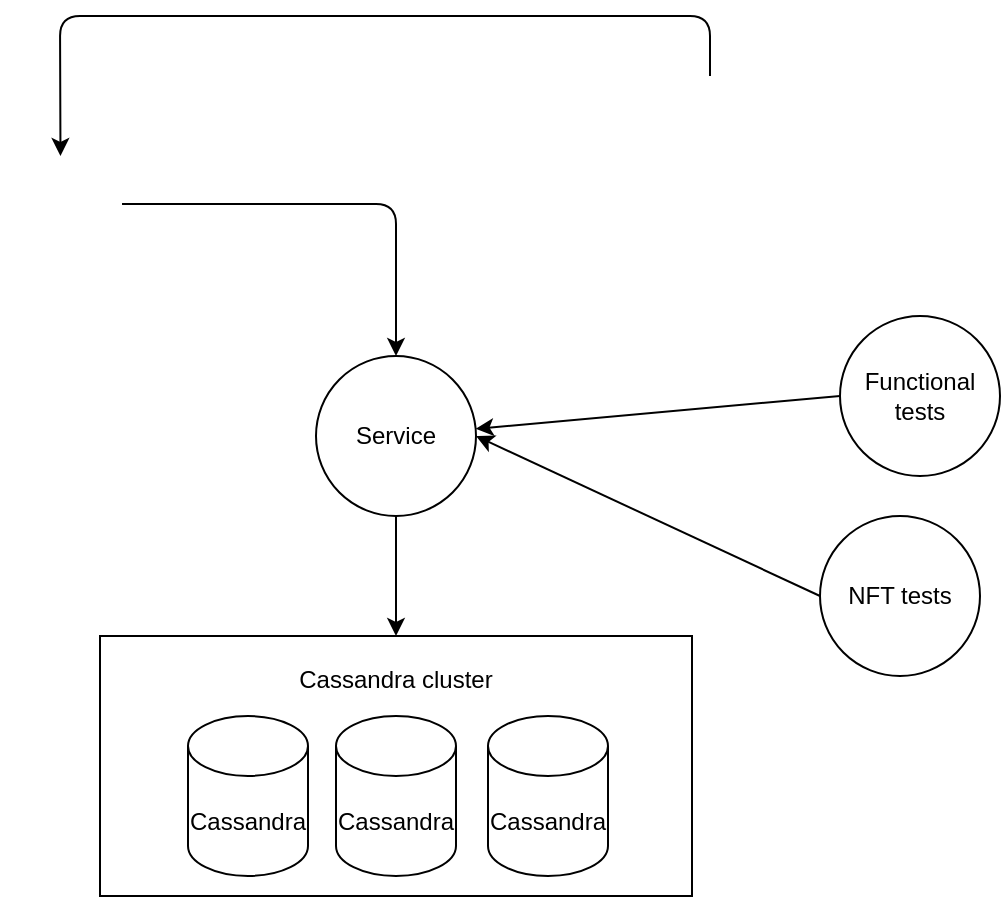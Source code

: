 <mxfile version="13.8.6" type="device"><diagram id="Sa26OOU0Six6KLZNJvlq" name="Page-1"><mxGraphModel dx="1599" dy="1036" grid="1" gridSize="10" guides="1" tooltips="1" connect="1" arrows="1" fold="1" page="1" pageScale="1" pageWidth="827" pageHeight="1169" math="0" shadow="0"><root><mxCell id="0"/><mxCell id="1" parent="0"/><mxCell id="gWATxLMbBYmmrLJS4X-5-1" value="" style="shape=image;verticalLabelPosition=bottom;labelBackgroundColor=#ffffff;verticalAlign=top;aspect=fixed;imageAspect=0;image=https://upload.wikimedia.org/wikipedia/commons/thumb/3/38/Prometheus_software_logo.svg/1200px-Prometheus_software_logo.svg.png;" vertex="1" parent="1"><mxGeometry x="130" y="110" width="60.47" height="60" as="geometry"/></mxCell><mxCell id="gWATxLMbBYmmrLJS4X-5-2" value="Service" style="ellipse;whiteSpace=wrap;html=1;aspect=fixed;" vertex="1" parent="1"><mxGeometry x="288" y="210" width="80" height="80" as="geometry"/></mxCell><mxCell id="gWATxLMbBYmmrLJS4X-5-7" value="" style="group" vertex="1" connectable="0" parent="1"><mxGeometry x="180" y="350" width="296" height="130" as="geometry"/></mxCell><mxCell id="gWATxLMbBYmmrLJS4X-5-6" value="&lt;div&gt;Cassandra cluster&lt;/div&gt;&lt;div&gt;&lt;br&gt;&lt;/div&gt;&lt;div&gt;&lt;br&gt;&lt;/div&gt;&lt;div&gt;&lt;br&gt;&lt;/div&gt;&lt;div&gt;&lt;br&gt;&lt;/div&gt;&lt;div&gt;&lt;br&gt;&lt;/div&gt;&lt;div&gt;&lt;br&gt;&lt;/div&gt;" style="rounded=0;whiteSpace=wrap;html=1;" vertex="1" parent="gWATxLMbBYmmrLJS4X-5-7"><mxGeometry width="296" height="130" as="geometry"/></mxCell><mxCell id="gWATxLMbBYmmrLJS4X-5-3" value="Cassandra" style="shape=cylinder3;whiteSpace=wrap;html=1;boundedLbl=1;backgroundOutline=1;size=15;" vertex="1" parent="gWATxLMbBYmmrLJS4X-5-7"><mxGeometry x="44" y="40" width="60" height="80" as="geometry"/></mxCell><mxCell id="gWATxLMbBYmmrLJS4X-5-4" value="Cassandra" style="shape=cylinder3;whiteSpace=wrap;html=1;boundedLbl=1;backgroundOutline=1;size=15;" vertex="1" parent="gWATxLMbBYmmrLJS4X-5-7"><mxGeometry x="118" y="40" width="60" height="80" as="geometry"/></mxCell><mxCell id="gWATxLMbBYmmrLJS4X-5-5" value="Cassandra" style="shape=cylinder3;whiteSpace=wrap;html=1;boundedLbl=1;backgroundOutline=1;size=15;" vertex="1" parent="gWATxLMbBYmmrLJS4X-5-7"><mxGeometry x="194" y="40" width="60" height="80" as="geometry"/></mxCell><mxCell id="gWATxLMbBYmmrLJS4X-5-8" value="" style="endArrow=classic;html=1;exitX=0.5;exitY=1;exitDx=0;exitDy=0;" edge="1" parent="1" source="gWATxLMbBYmmrLJS4X-5-2" target="gWATxLMbBYmmrLJS4X-5-6"><mxGeometry width="50" height="50" relative="1" as="geometry"><mxPoint x="274" y="280" as="sourcePoint"/><mxPoint x="324" y="230" as="targetPoint"/></mxGeometry></mxCell><mxCell id="gWATxLMbBYmmrLJS4X-5-9" value="" style="endArrow=classic;html=1;exitX=1.009;exitY=0.4;exitDx=0;exitDy=0;exitPerimeter=0;entryX=0.5;entryY=0;entryDx=0;entryDy=0;" edge="1" parent="1" source="gWATxLMbBYmmrLJS4X-5-1" target="gWATxLMbBYmmrLJS4X-5-2"><mxGeometry width="50" height="50" relative="1" as="geometry"><mxPoint x="360" y="560" as="sourcePoint"/><mxPoint x="410" y="510" as="targetPoint"/><Array as="points"><mxPoint x="328" y="134"/></Array></mxGeometry></mxCell><mxCell id="gWATxLMbBYmmrLJS4X-5-10" value="" style="shape=image;verticalLabelPosition=bottom;labelBackgroundColor=#ffffff;verticalAlign=top;aspect=fixed;imageAspect=0;image=https://grafana.com/static/img/logos/grafana_logo_swirl-events.svg;" vertex="1" parent="1"><mxGeometry x="470" y="70" width="60" height="60" as="geometry"/></mxCell><mxCell id="gWATxLMbBYmmrLJS4X-5-11" value="" style="endArrow=classic;html=1;exitX=0.25;exitY=0;exitDx=0;exitDy=0;entryX=0.5;entryY=0;entryDx=0;entryDy=0;" edge="1" parent="1" source="gWATxLMbBYmmrLJS4X-5-10" target="gWATxLMbBYmmrLJS4X-5-1"><mxGeometry width="50" height="50" relative="1" as="geometry"><mxPoint x="360" y="560" as="sourcePoint"/><mxPoint x="410" y="510" as="targetPoint"/><Array as="points"><mxPoint x="485" y="40"/><mxPoint x="160" y="40"/></Array></mxGeometry></mxCell><mxCell id="gWATxLMbBYmmrLJS4X-5-13" value="Functional tests" style="ellipse;whiteSpace=wrap;html=1;aspect=fixed;" vertex="1" parent="1"><mxGeometry x="550" y="190" width="80" height="80" as="geometry"/></mxCell><mxCell id="gWATxLMbBYmmrLJS4X-5-14" value="" style="endArrow=classic;html=1;exitX=0;exitY=0.5;exitDx=0;exitDy=0;" edge="1" parent="1" source="gWATxLMbBYmmrLJS4X-5-13" target="gWATxLMbBYmmrLJS4X-5-2"><mxGeometry width="50" height="50" relative="1" as="geometry"><mxPoint x="360" y="560" as="sourcePoint"/><mxPoint x="410" y="510" as="targetPoint"/></mxGeometry></mxCell><mxCell id="gWATxLMbBYmmrLJS4X-5-15" value="NFT tests" style="ellipse;whiteSpace=wrap;html=1;aspect=fixed;" vertex="1" parent="1"><mxGeometry x="540" y="290" width="80" height="80" as="geometry"/></mxCell><mxCell id="gWATxLMbBYmmrLJS4X-5-16" value="" style="endArrow=classic;html=1;exitX=0;exitY=0.5;exitDx=0;exitDy=0;entryX=1;entryY=0.5;entryDx=0;entryDy=0;" edge="1" parent="1" source="gWATxLMbBYmmrLJS4X-5-15" target="gWATxLMbBYmmrLJS4X-5-2"><mxGeometry width="50" height="50" relative="1" as="geometry"><mxPoint x="360" y="560" as="sourcePoint"/><mxPoint x="410" y="510" as="targetPoint"/></mxGeometry></mxCell></root></mxGraphModel></diagram></mxfile>